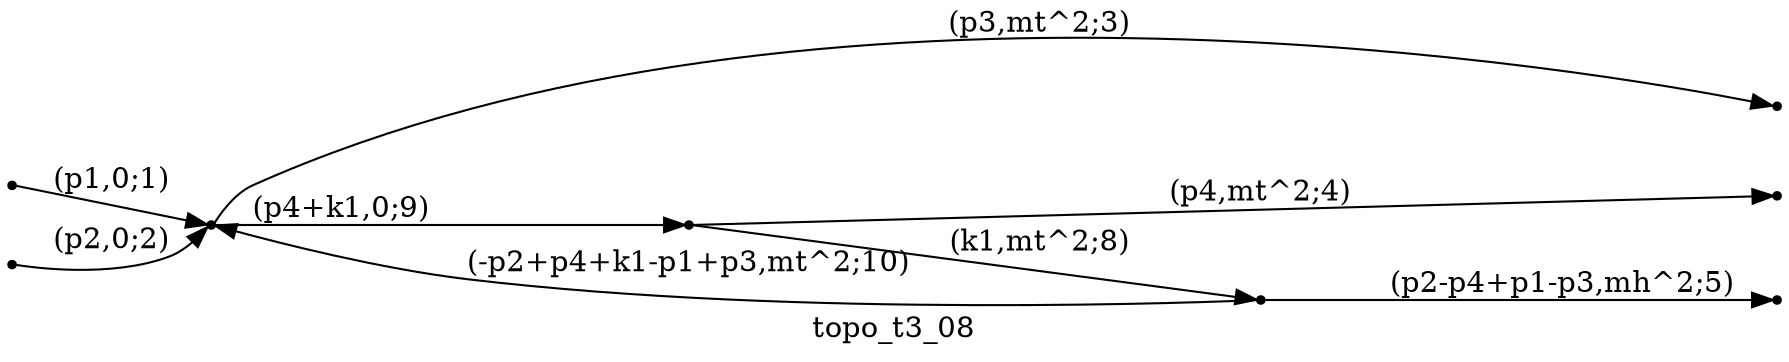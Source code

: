 digraph topo_t3_08 {
  label="topo_t3_08";
  rankdir="LR";
  subgraph edges {
    -1 -> 1 [label="(p1,0;1)"];
    -2 -> 1 [label="(p2,0;2)"];
    1 -> -3 [label="(p3,mt^2;3)"];
    3 -> -4 [label="(p4,mt^2;4)"];
    4 -> -5 [label="(p2-p4+p1-p3,mh^2;5)"];
    3 -> 4 [label="(k1,mt^2;8)"];
    1 -> 3 [label="(p4+k1,0;9)"];
    4 -> 1 [label="(-p2+p4+k1-p1+p3,mt^2;10)"];
  }
  subgraph incoming { rank="source"; -1; -2; }
  subgraph outgoing { rank="sink"; -3; -4; -5; }
-5 [shape=point];
-4 [shape=point];
-3 [shape=point];
-2 [shape=point];
-1 [shape=point];
1 [shape=point];
3 [shape=point];
4 [shape=point];
}

